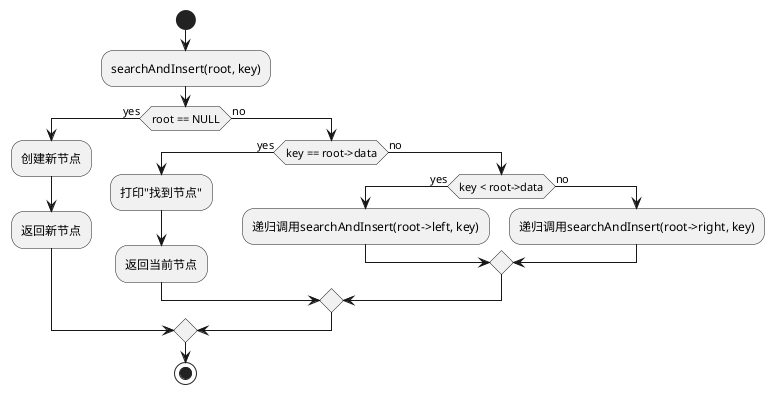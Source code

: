 @startuml EX7
start
:searchAndInsert(root, key);
if (root == NULL) then (yes)
  :创建新节点;
  :返回新节点;
else (no)
  if (key == root->data) then (yes)
    :打印"找到节点";
    :返回当前节点;
  else (no)
    if (key < root->data) then (yes)
      :递归调用searchAndInsert(root->left, key);
    else (no)
      :递归调用searchAndInsert(root->right, key);
    endif
  endif
endif
stop
@enduml

